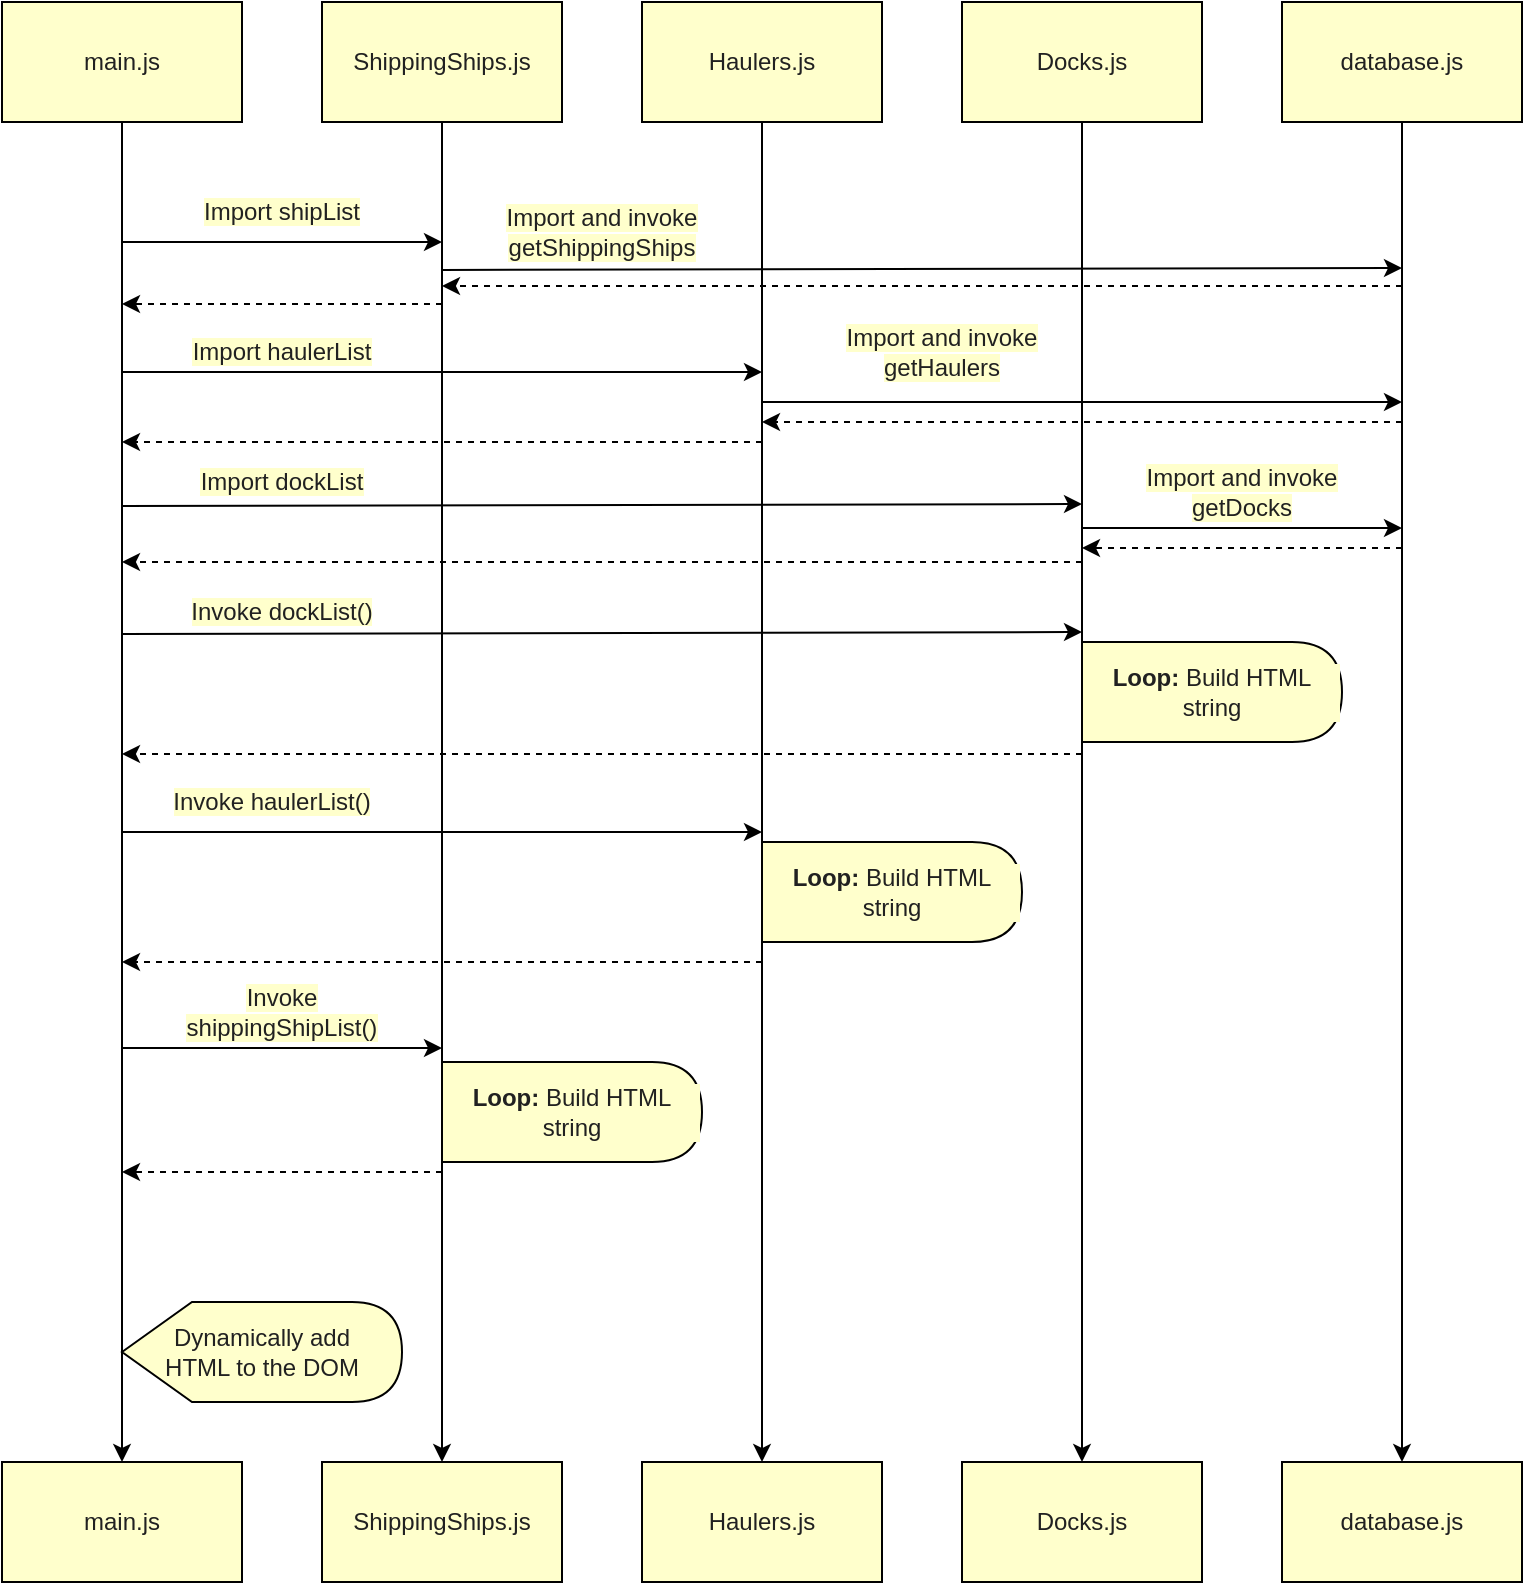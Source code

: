 <mxfile>
    <diagram id="s2F93SfvMiuazn41baPw" name="Page-1">
        <mxGraphModel dx="666" dy="530" grid="1" gridSize="10" guides="1" tooltips="1" connect="1" arrows="1" fold="1" page="1" pageScale="1" pageWidth="1100" pageHeight="850" math="0" shadow="0">
            <root>
                <mxCell id="0"/>
                <mxCell id="1" parent="0"/>
                <mxCell id="8" value="" style="edgeStyle=none;html=1;fontColor=#212121;" edge="1" parent="1" source="2" target="7">
                    <mxGeometry relative="1" as="geometry"/>
                </mxCell>
                <mxCell id="2" value="&lt;font color=&quot;#212121&quot;&gt;main.js&lt;/font&gt;" style="whiteSpace=wrap;html=1;fillColor=#FFFFCC;" vertex="1" parent="1">
                    <mxGeometry x="80" y="40" width="120" height="60" as="geometry"/>
                </mxCell>
                <mxCell id="10" value="" style="edgeStyle=none;html=1;fontColor=#212121;" edge="1" parent="1" source="3" target="9">
                    <mxGeometry relative="1" as="geometry"/>
                </mxCell>
                <mxCell id="3" value="&lt;font color=&quot;#212121&quot;&gt;ShippingShips.js&lt;/font&gt;" style="whiteSpace=wrap;html=1;fillColor=#FFFFCC;" vertex="1" parent="1">
                    <mxGeometry x="240" y="40" width="120" height="60" as="geometry"/>
                </mxCell>
                <mxCell id="12" value="" style="edgeStyle=none;html=1;fontColor=#212121;" edge="1" parent="1" source="4" target="11">
                    <mxGeometry relative="1" as="geometry"/>
                </mxCell>
                <mxCell id="4" value="&lt;font color=&quot;#212121&quot;&gt;Haulers.js&lt;/font&gt;" style="whiteSpace=wrap;html=1;fillColor=#FFFFCC;" vertex="1" parent="1">
                    <mxGeometry x="400" y="40" width="120" height="60" as="geometry"/>
                </mxCell>
                <mxCell id="14" value="" style="edgeStyle=none;html=1;fontColor=#212121;" edge="1" parent="1" source="5" target="13">
                    <mxGeometry relative="1" as="geometry"/>
                </mxCell>
                <mxCell id="5" value="&lt;font color=&quot;#212121&quot;&gt;Docks.js&lt;/font&gt;" style="whiteSpace=wrap;html=1;fillColor=#FFFFCC;" vertex="1" parent="1">
                    <mxGeometry x="560" y="40" width="120" height="60" as="geometry"/>
                </mxCell>
                <mxCell id="16" value="" style="edgeStyle=none;html=1;fontColor=#212121;" edge="1" parent="1" source="6" target="15">
                    <mxGeometry relative="1" as="geometry"/>
                </mxCell>
                <mxCell id="6" value="&lt;font color=&quot;#212121&quot;&gt;database.js&lt;/font&gt;" style="whiteSpace=wrap;html=1;fillColor=#FFFFCC;" vertex="1" parent="1">
                    <mxGeometry x="720" y="40" width="120" height="60" as="geometry"/>
                </mxCell>
                <mxCell id="7" value="&lt;font color=&quot;#212121&quot;&gt;main.js&lt;/font&gt;" style="whiteSpace=wrap;html=1;fillColor=#FFFFCC;" vertex="1" parent="1">
                    <mxGeometry x="80" y="770" width="120" height="60" as="geometry"/>
                </mxCell>
                <mxCell id="9" value="&lt;font color=&quot;#212121&quot;&gt;ShippingShips.js&lt;/font&gt;" style="whiteSpace=wrap;html=1;fillColor=#FFFFCC;" vertex="1" parent="1">
                    <mxGeometry x="240" y="770" width="120" height="60" as="geometry"/>
                </mxCell>
                <mxCell id="11" value="&lt;font color=&quot;#212121&quot;&gt;Haulers.js&lt;/font&gt;" style="whiteSpace=wrap;html=1;fillColor=#FFFFCC;" vertex="1" parent="1">
                    <mxGeometry x="400" y="770" width="120" height="60" as="geometry"/>
                </mxCell>
                <mxCell id="13" value="&lt;font color=&quot;#212121&quot;&gt;Docks.js&lt;/font&gt;" style="whiteSpace=wrap;html=1;fillColor=#FFFFCC;" vertex="1" parent="1">
                    <mxGeometry x="560" y="770" width="120" height="60" as="geometry"/>
                </mxCell>
                <mxCell id="15" value="&lt;font color=&quot;#212121&quot;&gt;database.js&lt;/font&gt;" style="whiteSpace=wrap;html=1;fillColor=#FFFFCC;" vertex="1" parent="1">
                    <mxGeometry x="720" y="770" width="120" height="60" as="geometry"/>
                </mxCell>
                <mxCell id="17" value="" style="endArrow=classic;html=1;fontColor=#212121;" edge="1" parent="1">
                    <mxGeometry width="50" height="50" relative="1" as="geometry">
                        <mxPoint x="140" y="160" as="sourcePoint"/>
                        <mxPoint x="300" y="160" as="targetPoint"/>
                    </mxGeometry>
                </mxCell>
                <mxCell id="18" value="" style="html=1;labelBackgroundColor=#ffffff;startArrow=none;startFill=0;startSize=6;endArrow=classic;endFill=1;endSize=6;jettySize=auto;orthogonalLoop=1;strokeWidth=1;dashed=1;fontSize=14;fontColor=#212121;" edge="1" parent="1">
                    <mxGeometry width="60" height="60" relative="1" as="geometry">
                        <mxPoint x="300" y="191" as="sourcePoint"/>
                        <mxPoint x="140" y="191" as="targetPoint"/>
                    </mxGeometry>
                </mxCell>
                <mxCell id="19" value="&lt;span style=&quot;background-color: rgb(255, 255, 204);&quot;&gt;Import shipList&lt;/span&gt;" style="text;strokeColor=none;align=center;fillColor=none;html=1;verticalAlign=middle;whiteSpace=wrap;rounded=0;fontColor=#212121;" vertex="1" parent="1">
                    <mxGeometry x="170" y="130" width="100" height="30" as="geometry"/>
                </mxCell>
                <mxCell id="20" value="&lt;span style=&quot;background-color: rgb(255, 255, 204);&quot;&gt;Import and invoke getShippingShips&lt;/span&gt;" style="text;strokeColor=none;align=center;fillColor=none;html=1;verticalAlign=middle;whiteSpace=wrap;rounded=0;fontColor=#212121;" vertex="1" parent="1">
                    <mxGeometry x="330" y="140" width="100" height="30" as="geometry"/>
                </mxCell>
                <mxCell id="21" value="" style="endArrow=classic;html=1;fontColor=#212121;" edge="1" parent="1">
                    <mxGeometry width="50" height="50" relative="1" as="geometry">
                        <mxPoint x="300" y="174" as="sourcePoint"/>
                        <mxPoint x="780" y="173" as="targetPoint"/>
                    </mxGeometry>
                </mxCell>
                <mxCell id="22" value="" style="html=1;labelBackgroundColor=#ffffff;startArrow=none;startFill=0;startSize=6;endArrow=classic;endFill=1;endSize=6;jettySize=auto;orthogonalLoop=1;strokeWidth=1;dashed=1;fontSize=14;fontColor=#212121;" edge="1" parent="1">
                    <mxGeometry width="60" height="60" relative="1" as="geometry">
                        <mxPoint x="780" y="182" as="sourcePoint"/>
                        <mxPoint x="300" y="182" as="targetPoint"/>
                    </mxGeometry>
                </mxCell>
                <mxCell id="23" value="&lt;span style=&quot;background-color: rgb(255, 255, 204);&quot;&gt;Import haulerList&lt;/span&gt;" style="text;strokeColor=none;align=center;fillColor=none;html=1;verticalAlign=middle;whiteSpace=wrap;rounded=0;fontColor=#212121;" vertex="1" parent="1">
                    <mxGeometry x="170" y="200" width="100" height="30" as="geometry"/>
                </mxCell>
                <mxCell id="24" value="" style="endArrow=classic;html=1;fontColor=#212121;" edge="1" parent="1">
                    <mxGeometry width="50" height="50" relative="1" as="geometry">
                        <mxPoint x="140" y="225" as="sourcePoint"/>
                        <mxPoint x="460" y="225" as="targetPoint"/>
                    </mxGeometry>
                </mxCell>
                <mxCell id="25" value="&lt;span style=&quot;background-color: rgb(255, 255, 204);&quot;&gt;Import and invoke getHaulers&lt;/span&gt;" style="text;strokeColor=none;align=center;fillColor=none;html=1;verticalAlign=middle;whiteSpace=wrap;rounded=0;fontColor=#212121;" vertex="1" parent="1">
                    <mxGeometry x="500" y="200" width="100" height="30" as="geometry"/>
                </mxCell>
                <mxCell id="27" value="" style="endArrow=classic;html=1;fontColor=#212121;" edge="1" parent="1">
                    <mxGeometry width="50" height="50" relative="1" as="geometry">
                        <mxPoint x="460" y="240" as="sourcePoint"/>
                        <mxPoint x="780" y="240" as="targetPoint"/>
                    </mxGeometry>
                </mxCell>
                <mxCell id="28" value="" style="html=1;labelBackgroundColor=#ffffff;startArrow=none;startFill=0;startSize=6;endArrow=classic;endFill=1;endSize=6;jettySize=auto;orthogonalLoop=1;strokeWidth=1;dashed=1;fontSize=14;fontColor=#212121;" edge="1" parent="1">
                    <mxGeometry width="60" height="60" relative="1" as="geometry">
                        <mxPoint x="780.0" y="250" as="sourcePoint"/>
                        <mxPoint x="460" y="250" as="targetPoint"/>
                    </mxGeometry>
                </mxCell>
                <mxCell id="29" value="" style="html=1;labelBackgroundColor=#ffffff;startArrow=none;startFill=0;startSize=6;endArrow=classic;endFill=1;endSize=6;jettySize=auto;orthogonalLoop=1;strokeWidth=1;dashed=1;fontSize=14;fontColor=#212121;" edge="1" parent="1">
                    <mxGeometry width="60" height="60" relative="1" as="geometry">
                        <mxPoint x="460.0" y="260" as="sourcePoint"/>
                        <mxPoint x="140" y="260" as="targetPoint"/>
                    </mxGeometry>
                </mxCell>
                <mxCell id="30" value="&lt;span style=&quot;background-color: rgb(255, 255, 204);&quot;&gt;Import dockList&lt;/span&gt;" style="text;strokeColor=none;align=center;fillColor=none;html=1;verticalAlign=middle;whiteSpace=wrap;rounded=0;fontColor=#212121;" vertex="1" parent="1">
                    <mxGeometry x="170" y="265" width="100" height="30" as="geometry"/>
                </mxCell>
                <mxCell id="31" value="" style="endArrow=classic;html=1;fontColor=#212121;" edge="1" parent="1">
                    <mxGeometry width="50" height="50" relative="1" as="geometry">
                        <mxPoint x="140" y="292" as="sourcePoint"/>
                        <mxPoint x="620.0" y="291.0" as="targetPoint"/>
                    </mxGeometry>
                </mxCell>
                <mxCell id="32" value="&lt;span style=&quot;background-color: rgb(255, 255, 204);&quot;&gt;Import and invoke getDocks&lt;/span&gt;" style="text;strokeColor=none;align=center;fillColor=none;html=1;verticalAlign=middle;whiteSpace=wrap;rounded=0;fontColor=#212121;" vertex="1" parent="1">
                    <mxGeometry x="650" y="270" width="100" height="30" as="geometry"/>
                </mxCell>
                <mxCell id="33" value="" style="endArrow=classic;html=1;fontColor=#212121;" edge="1" parent="1">
                    <mxGeometry width="50" height="50" relative="1" as="geometry">
                        <mxPoint x="620" y="303" as="sourcePoint"/>
                        <mxPoint x="780.0" y="303" as="targetPoint"/>
                    </mxGeometry>
                </mxCell>
                <mxCell id="34" value="" style="html=1;labelBackgroundColor=#ffffff;startArrow=none;startFill=0;startSize=6;endArrow=classic;endFill=1;endSize=6;jettySize=auto;orthogonalLoop=1;strokeWidth=1;dashed=1;fontSize=14;fontColor=#212121;" edge="1" parent="1">
                    <mxGeometry width="60" height="60" relative="1" as="geometry">
                        <mxPoint x="780.0" y="313" as="sourcePoint"/>
                        <mxPoint x="620" y="313" as="targetPoint"/>
                    </mxGeometry>
                </mxCell>
                <mxCell id="35" value="" style="html=1;labelBackgroundColor=#ffffff;startArrow=none;startFill=0;startSize=6;endArrow=classic;endFill=1;endSize=6;jettySize=auto;orthogonalLoop=1;strokeWidth=1;dashed=1;fontSize=14;fontColor=#212121;" edge="1" parent="1">
                    <mxGeometry width="60" height="60" relative="1" as="geometry">
                        <mxPoint x="620.0" y="320" as="sourcePoint"/>
                        <mxPoint x="140" y="320" as="targetPoint"/>
                    </mxGeometry>
                </mxCell>
                <mxCell id="36" value="&lt;span style=&quot;background-color: rgb(255, 255, 204);&quot;&gt;Invoke dockList()&lt;/span&gt;" style="text;strokeColor=none;align=center;fillColor=none;html=1;verticalAlign=middle;whiteSpace=wrap;rounded=0;fontColor=#212121;" vertex="1" parent="1">
                    <mxGeometry x="170" y="330" width="100" height="30" as="geometry"/>
                </mxCell>
                <mxCell id="37" value="" style="endArrow=classic;html=1;fontColor=#212121;" edge="1" parent="1">
                    <mxGeometry width="50" height="50" relative="1" as="geometry">
                        <mxPoint x="140" y="356" as="sourcePoint"/>
                        <mxPoint x="620.0" y="355.0" as="targetPoint"/>
                    </mxGeometry>
                </mxCell>
                <mxCell id="38" value="" style="html=1;labelBackgroundColor=#ffffff;startArrow=none;startFill=0;startSize=6;endArrow=classic;endFill=1;endSize=6;jettySize=auto;orthogonalLoop=1;strokeWidth=1;dashed=1;fontSize=14;fontColor=#212121;" edge="1" parent="1">
                    <mxGeometry width="60" height="60" relative="1" as="geometry">
                        <mxPoint x="620.0" y="416" as="sourcePoint"/>
                        <mxPoint x="140" y="416" as="targetPoint"/>
                    </mxGeometry>
                </mxCell>
                <mxCell id="40" value="&lt;b&gt;Loop:&lt;/b&gt;&amp;nbsp;Build HTML string" style="shape=delay;whiteSpace=wrap;html=1;labelBackgroundColor=#FFFFCC;fontColor=#212121;fillColor=#FFFFCC;" vertex="1" parent="1">
                    <mxGeometry x="620" y="360" width="130" height="50" as="geometry"/>
                </mxCell>
                <mxCell id="41" value="&lt;span style=&quot;background-color: rgb(255, 255, 204);&quot;&gt;Invoke haulerList()&lt;/span&gt;" style="text;strokeColor=none;align=center;fillColor=none;html=1;verticalAlign=middle;whiteSpace=wrap;rounded=0;fontColor=#212121;" vertex="1" parent="1">
                    <mxGeometry x="160" y="425" width="110" height="30" as="geometry"/>
                </mxCell>
                <mxCell id="42" value="" style="endArrow=classic;html=1;fontColor=#212121;" edge="1" parent="1">
                    <mxGeometry width="50" height="50" relative="1" as="geometry">
                        <mxPoint x="140" y="455" as="sourcePoint"/>
                        <mxPoint x="460" y="455" as="targetPoint"/>
                    </mxGeometry>
                </mxCell>
                <mxCell id="43" value="" style="html=1;labelBackgroundColor=#ffffff;startArrow=none;startFill=0;startSize=6;endArrow=classic;endFill=1;endSize=6;jettySize=auto;orthogonalLoop=1;strokeWidth=1;dashed=1;fontSize=14;fontColor=#212121;" edge="1" parent="1">
                    <mxGeometry width="60" height="60" relative="1" as="geometry">
                        <mxPoint x="460.0" y="520" as="sourcePoint"/>
                        <mxPoint x="140" y="520" as="targetPoint"/>
                    </mxGeometry>
                </mxCell>
                <mxCell id="44" value="&lt;b&gt;Loop:&lt;/b&gt;&amp;nbsp;Build HTML string" style="shape=delay;whiteSpace=wrap;html=1;labelBackgroundColor=#FFFFCC;fontColor=#212121;fillColor=#FFFFCC;" vertex="1" parent="1">
                    <mxGeometry x="460" y="460" width="130" height="50" as="geometry"/>
                </mxCell>
                <mxCell id="45" value="&lt;span style=&quot;background-color: rgb(255, 255, 204);&quot;&gt;Invoke shippingShipList()&lt;/span&gt;" style="text;strokeColor=none;align=center;fillColor=none;html=1;verticalAlign=middle;whiteSpace=wrap;rounded=0;fontColor=#212121;" vertex="1" parent="1">
                    <mxGeometry x="165" y="530" width="110" height="30" as="geometry"/>
                </mxCell>
                <mxCell id="46" value="" style="endArrow=classic;html=1;fontColor=#212121;" edge="1" parent="1">
                    <mxGeometry width="50" height="50" relative="1" as="geometry">
                        <mxPoint x="140" y="563" as="sourcePoint"/>
                        <mxPoint x="300" y="563" as="targetPoint"/>
                    </mxGeometry>
                </mxCell>
                <mxCell id="47" value="" style="html=1;labelBackgroundColor=#ffffff;startArrow=none;startFill=0;startSize=6;endArrow=classic;endFill=1;endSize=6;jettySize=auto;orthogonalLoop=1;strokeWidth=1;dashed=1;fontSize=14;fontColor=#212121;" edge="1" parent="1">
                    <mxGeometry width="60" height="60" relative="1" as="geometry">
                        <mxPoint x="300" y="625" as="sourcePoint"/>
                        <mxPoint x="140" y="625" as="targetPoint"/>
                    </mxGeometry>
                </mxCell>
                <mxCell id="48" value="&lt;b&gt;Loop:&lt;/b&gt;&amp;nbsp;Build HTML string" style="shape=delay;whiteSpace=wrap;html=1;labelBackgroundColor=#FFFFCC;fontColor=#212121;fillColor=#FFFFCC;" vertex="1" parent="1">
                    <mxGeometry x="300" y="570" width="130" height="50" as="geometry"/>
                </mxCell>
                <mxCell id="50" value="Dynamically add &lt;br&gt;HTML to the DOM" style="shape=display;whiteSpace=wrap;html=1;labelBackgroundColor=#FFFFCC;fontColor=#212121;fillColor=#FFFFCC;" vertex="1" parent="1">
                    <mxGeometry x="140" y="690" width="140" height="50" as="geometry"/>
                </mxCell>
            </root>
        </mxGraphModel>
    </diagram>
</mxfile>